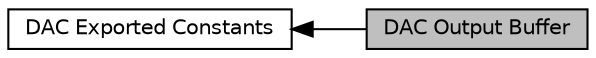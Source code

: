 digraph "DAC Output Buffer"
{
  edge [fontname="Helvetica",fontsize="10",labelfontname="Helvetica",labelfontsize="10"];
  node [fontname="Helvetica",fontsize="10",shape=record];
  rankdir=LR;
  Node0 [label="DAC Output Buffer",height=0.2,width=0.4,color="black", fillcolor="grey75", style="filled", fontcolor="black"];
  Node1 [label="DAC Exported Constants",height=0.2,width=0.4,color="black", fillcolor="white", style="filled",URL="$group___d_a_c___exported___constants.html"];
  Node1->Node0 [shape=plaintext, dir="back", style="solid"];
}

